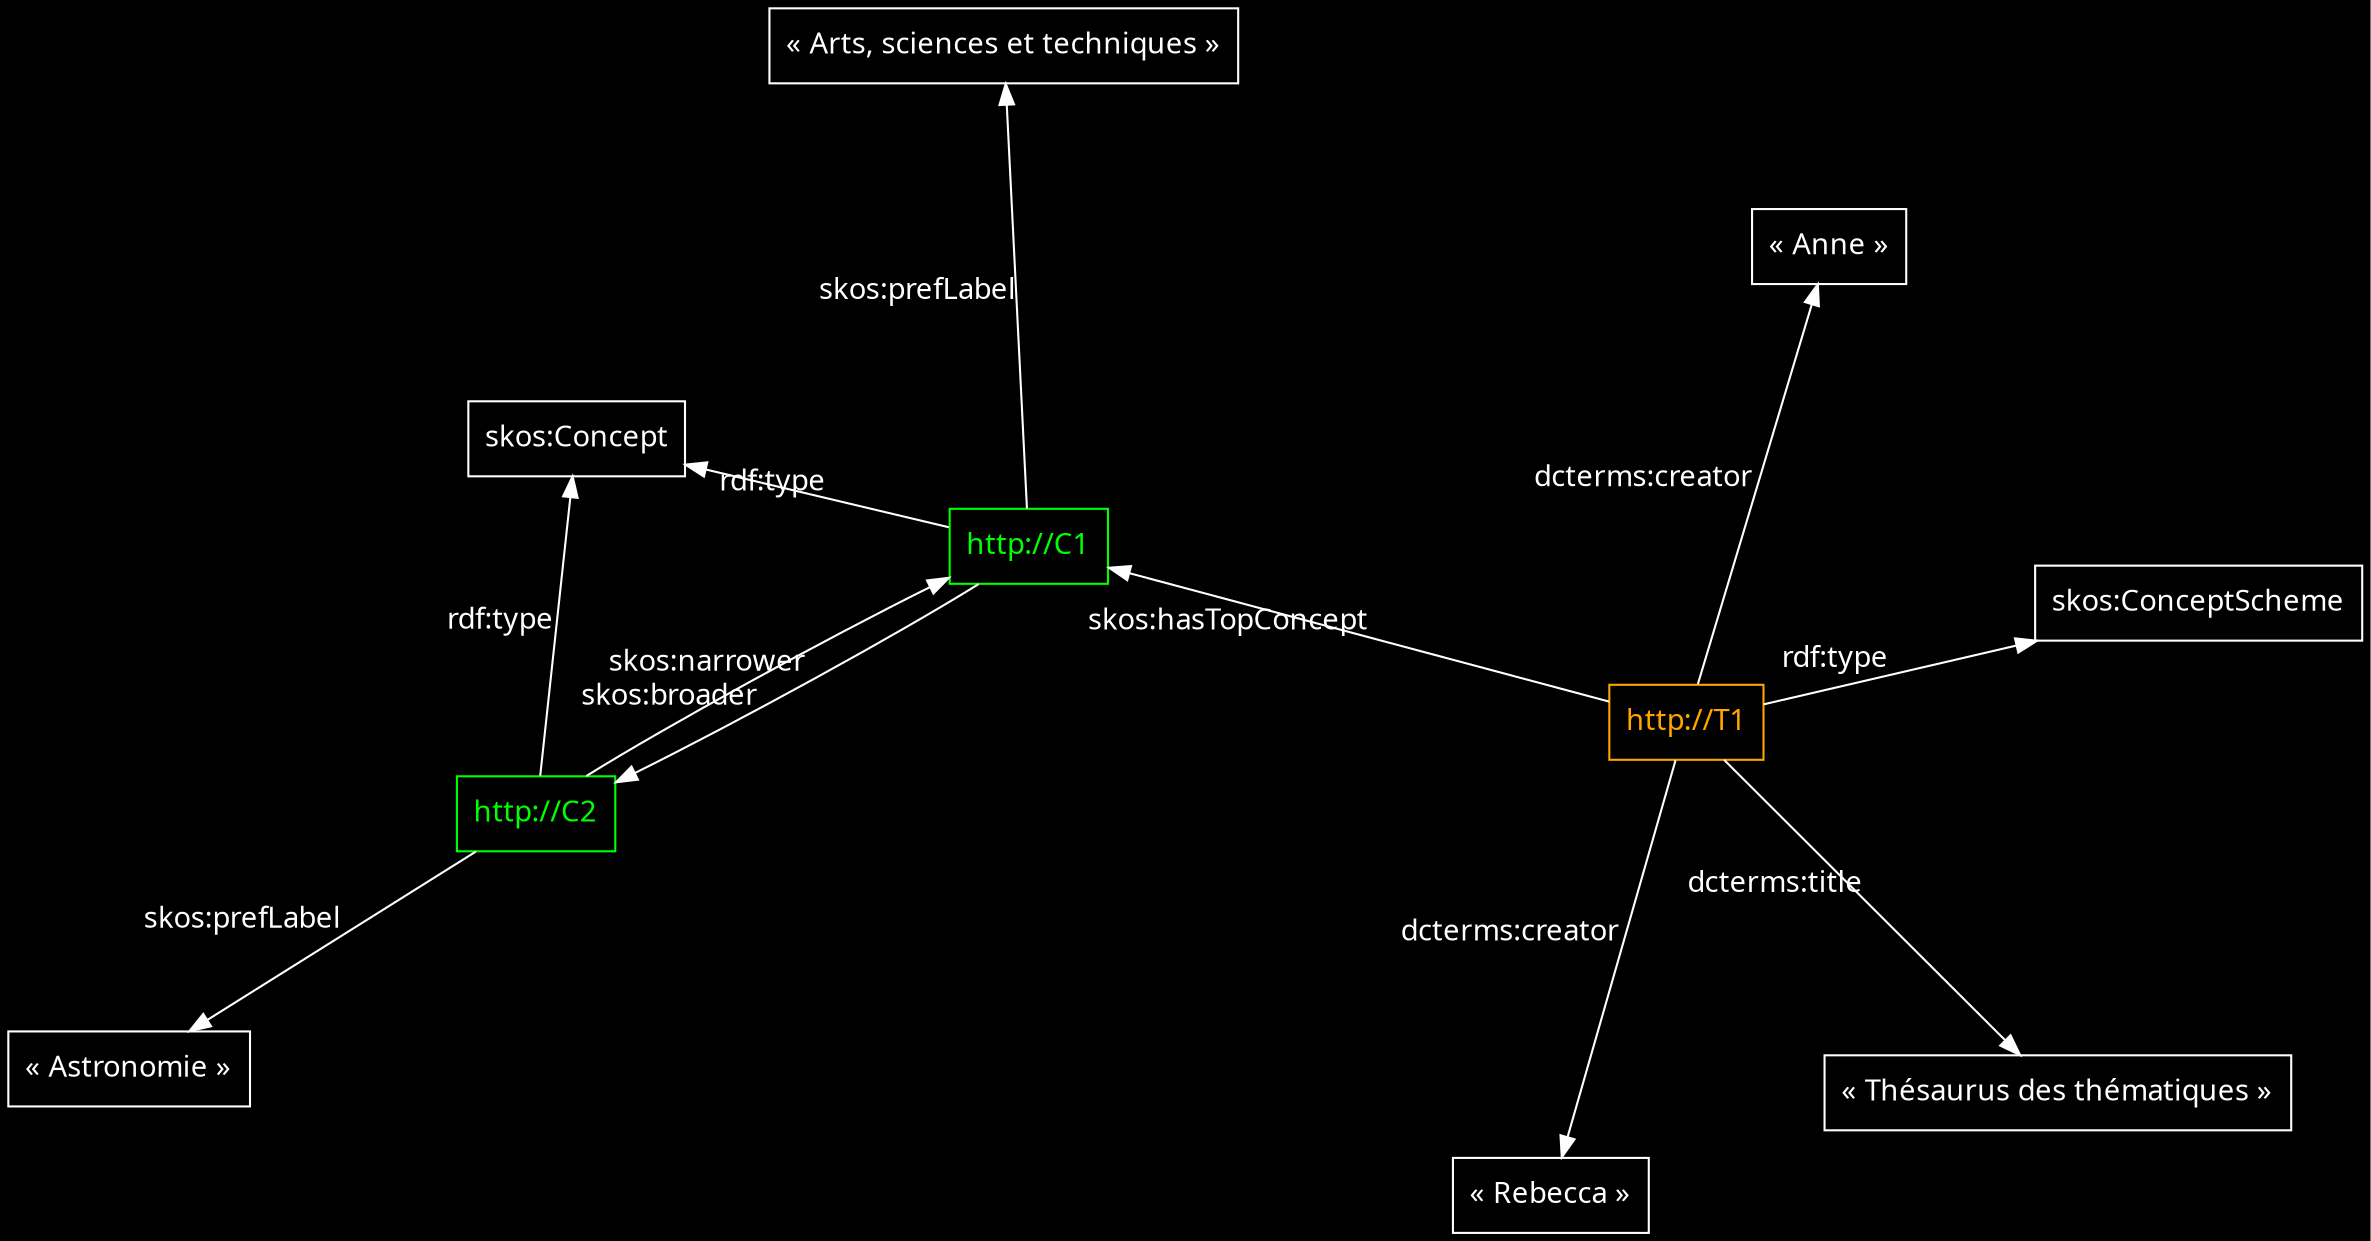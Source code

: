 digraph {
    rankdir=LR
    graph [bgcolor=black]
    node [color=white,fontcolor=white,fontname="American Typewriter",shape=box]
    edge [color=white,fontcolor=white,fontname="American Typewriter"]
    

    layout=sfdp
"http://T1" [color=orange,fontcolor=orange]
"http://C1" [color=green,fontcolor=green]
"http://C2" [color=green,fontcolor=green]
"http://T1" -> "skos:ConceptScheme" [label="rdf:type"]
"http://T1" -> "« Thésaurus des thématiques »" [label="dcterms:title"]
"http://T1" -> "« Anne »" [label="dcterms:creator"]
"http://T1" -> "« Rebecca »" [label="dcterms:creator"]
"http://T1" -> "http://C1" [label="skos:hasTopConcept"]
"http://C1" -> "« Arts, sciences et techniques »" [label="skos:prefLabel"]
"http://C1" -> "skos:Concept" [label="rdf:type"]
"http://C1" -> "http://C2" [label="skos:narrower"]
"http://C2" -> "http://C1" [label="skos:broader"]
"http://C2" -> "« Astronomie »" [label="skos:prefLabel"]
"http://C2" -> "skos:Concept" [label="rdf:type"]}
